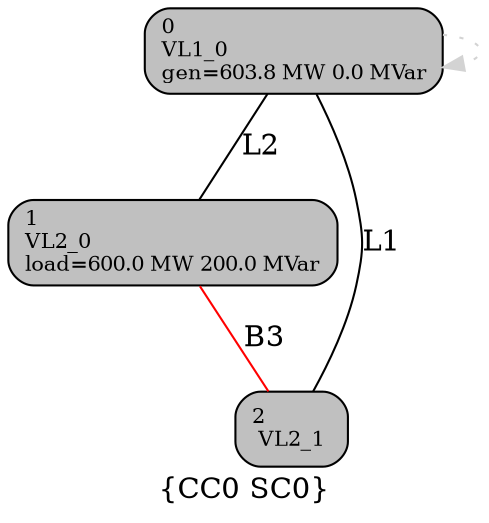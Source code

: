 digraph G {
	node [shape=box];
	compound=true;
	label="\{CC0 SC0\}";
	n0 [label="0\lVL1_0\lgen=603.8 MW 0.0 MVar",shape="box",style="filled,rounded",fontsize="10",fillcolor="grey"];
	n1 [label="1\lVL2_0\lload=600.0 MW 200.0 MVar",shape="box",style="filled,rounded",fontsize="10",fillcolor="grey"];
	n2 [label="2\lVL2_1",shape="box",style="filled,rounded",fontsize="10",fillcolor="grey"];
	n0 -> n0 [color="lightgray",style="dotted"];
	n0 -> n1 [label="L2",color="black",style="",dir="none"];
	n0 -> n2 [label="L1",color="black",style="",dir="none"];
	n1 -> n2 [label="B3",color="red",style="",dir="none"];
}
